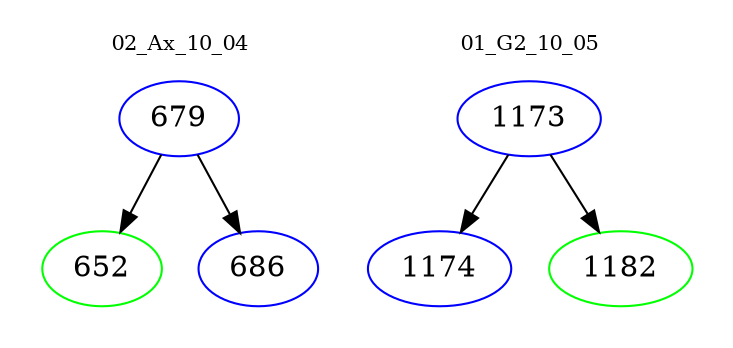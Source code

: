 digraph{
subgraph cluster_0 {
color = white
label = "02_Ax_10_04";
fontsize=10;
T0_679 [label="679", color="blue"]
T0_679 -> T0_652 [color="black"]
T0_652 [label="652", color="green"]
T0_679 -> T0_686 [color="black"]
T0_686 [label="686", color="blue"]
}
subgraph cluster_1 {
color = white
label = "01_G2_10_05";
fontsize=10;
T1_1173 [label="1173", color="blue"]
T1_1173 -> T1_1174 [color="black"]
T1_1174 [label="1174", color="blue"]
T1_1173 -> T1_1182 [color="black"]
T1_1182 [label="1182", color="green"]
}
}
